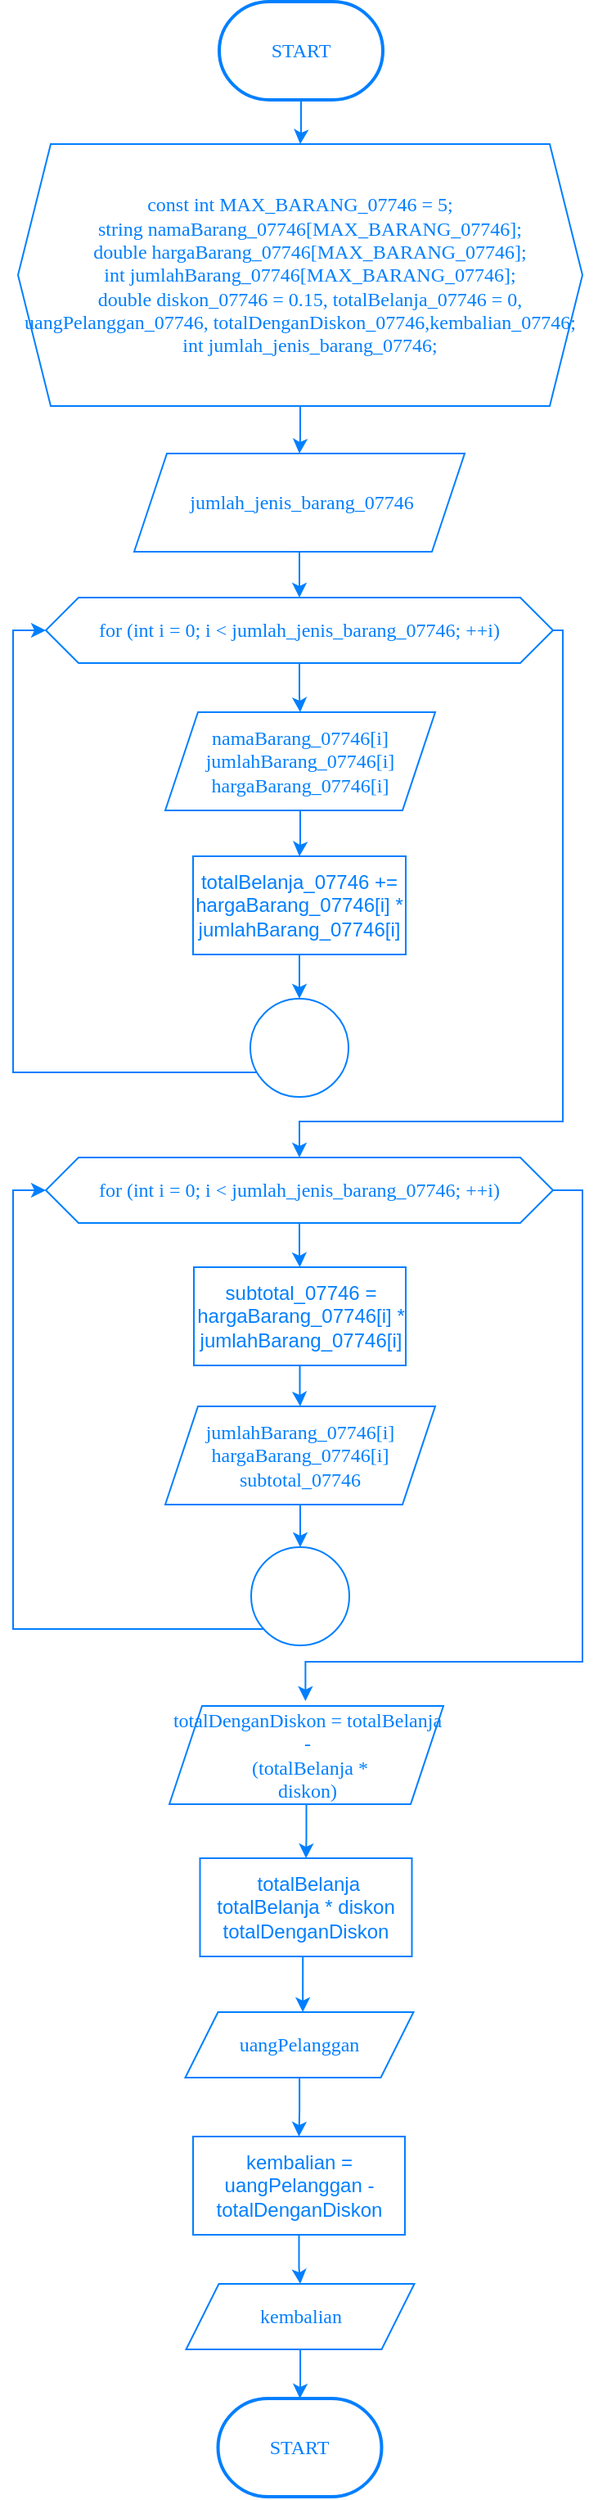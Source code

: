 <mxfile version="22.0.2" type="device">
  <diagram id="C5RBs43oDa-KdzZeNtuy" name="Page-1">
    <mxGraphModel dx="1014" dy="1889" grid="1" gridSize="10" guides="1" tooltips="1" connect="1" arrows="1" fold="1" page="1" pageScale="1" pageWidth="827" pageHeight="1169" math="0" shadow="0">
      <root>
        <mxCell id="WIyWlLk6GJQsqaUBKTNV-0" />
        <mxCell id="WIyWlLk6GJQsqaUBKTNV-1" parent="WIyWlLk6GJQsqaUBKTNV-0" />
        <mxCell id="KAa8Jx2d40fk4LrUIpYP-4" value="" style="edgeStyle=orthogonalEdgeStyle;rounded=0;orthogonalLoop=1;jettySize=auto;html=1;strokeColor=#007FFF;fontColor=#007FFF;" parent="WIyWlLk6GJQsqaUBKTNV-1" source="KAa8Jx2d40fk4LrUIpYP-0" target="KAa8Jx2d40fk4LrUIpYP-2" edge="1">
          <mxGeometry relative="1" as="geometry" />
        </mxCell>
        <mxCell id="KAa8Jx2d40fk4LrUIpYP-0" value="START" style="strokeWidth=2;html=1;shape=mxgraph.flowchart.terminator;whiteSpace=wrap;strokeColor=#007FFF;fontColor=#007FFF;fontFamily=consolas;" parent="WIyWlLk6GJQsqaUBKTNV-1" vertex="1">
          <mxGeometry x="361" y="6" width="100" height="60" as="geometry" />
        </mxCell>
        <mxCell id="KAa8Jx2d40fk4LrUIpYP-1" style="edgeStyle=orthogonalEdgeStyle;rounded=0;orthogonalLoop=1;jettySize=auto;html=1;entryX=0.5;entryY=0;entryDx=0;entryDy=0;strokeColor=#007FFF;fontColor=#007FFF;fontFamily=consolas;" parent="WIyWlLk6GJQsqaUBKTNV-1" source="KAa8Jx2d40fk4LrUIpYP-2" target="KAa8Jx2d40fk4LrUIpYP-3" edge="1">
          <mxGeometry relative="1" as="geometry" />
        </mxCell>
        <mxCell id="KAa8Jx2d40fk4LrUIpYP-2" value="const int MAX_BARANG_07746 = 5;&#xa;&amp;nbsp; &amp;nbsp; string namaBarang_07746[MAX_BARANG_07746];&#xa;&amp;nbsp; &amp;nbsp; double hargaBarang_07746[MAX_BARANG_07746];&#xa;&amp;nbsp; &amp;nbsp; int jumlahBarang_07746[MAX_BARANG_07746];&#xa;&amp;nbsp; &amp;nbsp; double diskon_07746 = 0.15, totalBelanja_07746 = 0, uangPelanggan_07746, totalDenganDiskon_07746,kembalian_07746;&#xa;&amp;nbsp; &amp;nbsp; int jumlah_jenis_barang_07746;" style="shape=hexagon;perimeter=hexagonPerimeter2;whiteSpace=wrap;html=1;fixedSize=1;strokeColor=#007FFF;fontColor=#007FFF;fontFamily=consolas;" parent="WIyWlLk6GJQsqaUBKTNV-1" vertex="1">
          <mxGeometry x="238" y="93" width="345" height="160" as="geometry" />
        </mxCell>
        <mxCell id="KAa8Jx2d40fk4LrUIpYP-16" style="edgeStyle=orthogonalEdgeStyle;rounded=0;orthogonalLoop=1;jettySize=auto;html=1;entryX=0.5;entryY=0;entryDx=0;entryDy=0;strokeColor=#007FFF;fontColor=#007FFF;" parent="WIyWlLk6GJQsqaUBKTNV-1" source="KAa8Jx2d40fk4LrUIpYP-3" target="KAa8Jx2d40fk4LrUIpYP-5" edge="1">
          <mxGeometry relative="1" as="geometry" />
        </mxCell>
        <mxCell id="KAa8Jx2d40fk4LrUIpYP-3" value="&amp;nbsp;jumlah_jenis_barang_07746" style="shape=parallelogram;perimeter=parallelogramPerimeter;whiteSpace=wrap;html=1;fixedSize=1;strokeColor=#007FFF;fontColor=#007FFF;fontFamily=consolas;" parent="WIyWlLk6GJQsqaUBKTNV-1" vertex="1">
          <mxGeometry x="309" y="282" width="202" height="60" as="geometry" />
        </mxCell>
        <mxCell id="KAa8Jx2d40fk4LrUIpYP-14" style="edgeStyle=orthogonalEdgeStyle;rounded=0;orthogonalLoop=1;jettySize=auto;html=1;strokeColor=#007FFF;fontColor=#007FFF;" parent="WIyWlLk6GJQsqaUBKTNV-1" source="KAa8Jx2d40fk4LrUIpYP-5" target="KAa8Jx2d40fk4LrUIpYP-7" edge="1">
          <mxGeometry relative="1" as="geometry" />
        </mxCell>
        <mxCell id="KAa8Jx2d40fk4LrUIpYP-5" value="for (int i = 0; i &amp;lt; jumlah_jenis_barang_07746; ++i)" style="shape=hexagon;perimeter=hexagonPerimeter2;whiteSpace=wrap;html=1;fixedSize=1;strokeColor=#007FFF;fontColor=#007FFF;fontFamily=consolas;" parent="WIyWlLk6GJQsqaUBKTNV-1" vertex="1">
          <mxGeometry x="255" y="370" width="310" height="40" as="geometry" />
        </mxCell>
        <mxCell id="5Yo5rOOSAJuXH5pY3DkB-2" style="edgeStyle=orthogonalEdgeStyle;rounded=0;orthogonalLoop=1;jettySize=auto;html=1;entryX=0.5;entryY=0;entryDx=0;entryDy=0;strokeColor=#007FFF;fontColor=#007FFF;" edge="1" parent="WIyWlLk6GJQsqaUBKTNV-1" source="KAa8Jx2d40fk4LrUIpYP-6" target="KAa8Jx2d40fk4LrUIpYP-8">
          <mxGeometry relative="1" as="geometry" />
        </mxCell>
        <mxCell id="KAa8Jx2d40fk4LrUIpYP-6" value="totalBelanja_07746 += hargaBarang_07746[i] * jumlahBarang_07746[i]" style="rounded=0;whiteSpace=wrap;html=1;strokeColor=#007FFF;fontColor=#007FFF;" parent="WIyWlLk6GJQsqaUBKTNV-1" vertex="1">
          <mxGeometry x="345" y="528" width="130" height="60" as="geometry" />
        </mxCell>
        <mxCell id="5Yo5rOOSAJuXH5pY3DkB-0" value="" style="edgeStyle=orthogonalEdgeStyle;rounded=0;orthogonalLoop=1;jettySize=auto;html=1;strokeColor=#007FFF;fontColor=#007FFF;" edge="1" parent="WIyWlLk6GJQsqaUBKTNV-1" source="KAa8Jx2d40fk4LrUIpYP-7" target="KAa8Jx2d40fk4LrUIpYP-6">
          <mxGeometry relative="1" as="geometry" />
        </mxCell>
        <mxCell id="KAa8Jx2d40fk4LrUIpYP-7" value="namaBarang_07746[i]&lt;br&gt;jumlahBarang_07746[i]&lt;br&gt;hargaBarang_07746[i]" style="shape=parallelogram;perimeter=parallelogramPerimeter;whiteSpace=wrap;html=1;fixedSize=1;strokeColor=#007FFF;fontColor=#007FFF;fontFamily=consolas;" parent="WIyWlLk6GJQsqaUBKTNV-1" vertex="1">
          <mxGeometry x="328" y="440" width="165" height="60" as="geometry" />
        </mxCell>
        <mxCell id="KAa8Jx2d40fk4LrUIpYP-9" style="edgeStyle=orthogonalEdgeStyle;rounded=0;orthogonalLoop=1;jettySize=auto;html=1;entryX=0;entryY=0.5;entryDx=0;entryDy=0;strokeColor=#007FFF;fontColor=#007FFF;" parent="WIyWlLk6GJQsqaUBKTNV-1" source="KAa8Jx2d40fk4LrUIpYP-8" target="KAa8Jx2d40fk4LrUIpYP-5" edge="1">
          <mxGeometry relative="1" as="geometry">
            <Array as="points">
              <mxPoint x="235" y="660" />
              <mxPoint x="235" y="390" />
            </Array>
          </mxGeometry>
        </mxCell>
        <mxCell id="KAa8Jx2d40fk4LrUIpYP-8" value="" style="ellipse;whiteSpace=wrap;html=1;strokeColor=#007FFF;fontColor=#007FFF;" parent="WIyWlLk6GJQsqaUBKTNV-1" vertex="1">
          <mxGeometry x="380" y="615" width="60" height="60" as="geometry" />
        </mxCell>
        <mxCell id="KAa8Jx2d40fk4LrUIpYP-21" style="edgeStyle=orthogonalEdgeStyle;rounded=0;orthogonalLoop=1;jettySize=auto;html=1;entryX=0.5;entryY=0;entryDx=0;entryDy=0;strokeColor=#007FFF;fontColor=#007FFF;" parent="WIyWlLk6GJQsqaUBKTNV-1" source="KAa8Jx2d40fk4LrUIpYP-17" target="KAa8Jx2d40fk4LrUIpYP-18" edge="1">
          <mxGeometry relative="1" as="geometry" />
        </mxCell>
        <mxCell id="KAa8Jx2d40fk4LrUIpYP-30" style="edgeStyle=orthogonalEdgeStyle;rounded=0;orthogonalLoop=1;jettySize=auto;html=1;entryX=0.483;entryY=0.016;entryDx=0;entryDy=0;strokeColor=#007FFF;fontColor=#007FFF;entryPerimeter=0;exitX=1;exitY=0.5;exitDx=0;exitDy=0;" parent="WIyWlLk6GJQsqaUBKTNV-1" source="KAa8Jx2d40fk4LrUIpYP-17" edge="1">
          <mxGeometry relative="1" as="geometry">
            <mxPoint x="550" y="750" as="sourcePoint" />
            <mxPoint x="413.695" y="1043.96" as="targetPoint" />
            <Array as="points">
              <mxPoint x="583" y="732" />
              <mxPoint x="583" y="1020" />
              <mxPoint x="414" y="1020" />
            </Array>
          </mxGeometry>
        </mxCell>
        <mxCell id="KAa8Jx2d40fk4LrUIpYP-17" value="for (int i = 0; i &amp;lt; jumlah_jenis_barang_07746; ++i)" style="shape=hexagon;perimeter=hexagonPerimeter2;whiteSpace=wrap;html=1;fixedSize=1;strokeColor=#007FFF;fontColor=#007FFF;fontFamily=consolas;" parent="WIyWlLk6GJQsqaUBKTNV-1" vertex="1">
          <mxGeometry x="255" y="712" width="310" height="40" as="geometry" />
        </mxCell>
        <mxCell id="KAa8Jx2d40fk4LrUIpYP-25" value="" style="edgeStyle=orthogonalEdgeStyle;rounded=0;orthogonalLoop=1;jettySize=auto;html=1;strokeColor=#007FFF;fontColor=#007FFF;" parent="WIyWlLk6GJQsqaUBKTNV-1" source="KAa8Jx2d40fk4LrUIpYP-18" target="KAa8Jx2d40fk4LrUIpYP-24" edge="1">
          <mxGeometry relative="1" as="geometry" />
        </mxCell>
        <mxCell id="KAa8Jx2d40fk4LrUIpYP-18" value="subtotal_07746 = hargaBarang_07746[i] * jumlahBarang_07746[i]" style="rounded=0;whiteSpace=wrap;html=1;strokeColor=#007FFF;fontColor=#007FFF;" parent="WIyWlLk6GJQsqaUBKTNV-1" vertex="1">
          <mxGeometry x="345.5" y="779" width="129.5" height="60" as="geometry" />
        </mxCell>
        <mxCell id="KAa8Jx2d40fk4LrUIpYP-23" style="edgeStyle=orthogonalEdgeStyle;rounded=0;orthogonalLoop=1;jettySize=auto;html=1;entryX=0;entryY=0.5;entryDx=0;entryDy=0;strokeColor=#007FFF;fontColor=#007FFF;" parent="WIyWlLk6GJQsqaUBKTNV-1" source="KAa8Jx2d40fk4LrUIpYP-19" target="KAa8Jx2d40fk4LrUIpYP-17" edge="1">
          <mxGeometry relative="1" as="geometry">
            <Array as="points">
              <mxPoint x="235" y="1000" />
              <mxPoint x="235" y="732" />
            </Array>
          </mxGeometry>
        </mxCell>
        <mxCell id="KAa8Jx2d40fk4LrUIpYP-19" value="" style="ellipse;whiteSpace=wrap;html=1;strokeColor=#007FFF;fontColor=#007FFF;" parent="WIyWlLk6GJQsqaUBKTNV-1" vertex="1">
          <mxGeometry x="380.5" y="950" width="60" height="60" as="geometry" />
        </mxCell>
        <mxCell id="KAa8Jx2d40fk4LrUIpYP-26" value="" style="edgeStyle=orthogonalEdgeStyle;rounded=0;orthogonalLoop=1;jettySize=auto;html=1;strokeColor=#007FFF;fontColor=#007FFF;" parent="WIyWlLk6GJQsqaUBKTNV-1" source="KAa8Jx2d40fk4LrUIpYP-24" target="KAa8Jx2d40fk4LrUIpYP-19" edge="1">
          <mxGeometry relative="1" as="geometry" />
        </mxCell>
        <mxCell id="KAa8Jx2d40fk4LrUIpYP-24" value="jumlahBarang_07746[i]&lt;br&gt;hargaBarang_07746[i]&lt;br&gt;subtotal_07746" style="shape=parallelogram;perimeter=parallelogramPerimeter;whiteSpace=wrap;html=1;fixedSize=1;strokeColor=#007FFF;fontColor=#007FFF;fontFamily=consolas;" parent="WIyWlLk6GJQsqaUBKTNV-1" vertex="1">
          <mxGeometry x="328" y="864" width="165" height="60" as="geometry" />
        </mxCell>
        <mxCell id="5Yo5rOOSAJuXH5pY3DkB-9" value="" style="edgeStyle=orthogonalEdgeStyle;rounded=0;orthogonalLoop=1;jettySize=auto;html=1;strokeColor=#007FFF;fontColor=#007FFF;" edge="1" parent="WIyWlLk6GJQsqaUBKTNV-1" source="KAa8Jx2d40fk4LrUIpYP-29" target="5Yo5rOOSAJuXH5pY3DkB-4">
          <mxGeometry relative="1" as="geometry" />
        </mxCell>
        <mxCell id="KAa8Jx2d40fk4LrUIpYP-29" value="totalDenganDiskon = totalBelanja -&lt;br&gt;&amp;nbsp;(totalBelanja * &lt;br&gt;diskon)" style="shape=parallelogram;perimeter=parallelogramPerimeter;whiteSpace=wrap;html=1;fixedSize=1;strokeColor=#007FFF;fontColor=#007FFF;fontFamily=consolas;" parent="WIyWlLk6GJQsqaUBKTNV-1" vertex="1">
          <mxGeometry x="330.5" y="1047" width="167.5" height="60" as="geometry" />
        </mxCell>
        <mxCell id="KAa8Jx2d40fk4LrUIpYP-31" value="START" style="strokeWidth=2;html=1;shape=mxgraph.flowchart.terminator;whiteSpace=wrap;strokeColor=#007FFF;fontColor=#007FFF;fontFamily=consolas;" parent="WIyWlLk6GJQsqaUBKTNV-1" vertex="1">
          <mxGeometry x="360.25" y="1470" width="100" height="60" as="geometry" />
        </mxCell>
        <mxCell id="5Yo5rOOSAJuXH5pY3DkB-3" style="edgeStyle=orthogonalEdgeStyle;rounded=0;orthogonalLoop=1;jettySize=auto;html=1;exitX=1;exitY=0.5;exitDx=0;exitDy=0;strokeColor=#007FFF;fontColor=#007FFF;" edge="1" parent="WIyWlLk6GJQsqaUBKTNV-1" source="KAa8Jx2d40fk4LrUIpYP-5" target="KAa8Jx2d40fk4LrUIpYP-17">
          <mxGeometry relative="1" as="geometry">
            <mxPoint x="555.71" y="387.8" as="sourcePoint" />
            <mxPoint x="450.0" y="712" as="targetPoint" />
            <Array as="points">
              <mxPoint x="571" y="390" />
              <mxPoint x="571" y="690" />
              <mxPoint x="410" y="690" />
            </Array>
          </mxGeometry>
        </mxCell>
        <mxCell id="5Yo5rOOSAJuXH5pY3DkB-11" style="edgeStyle=orthogonalEdgeStyle;rounded=0;orthogonalLoop=1;jettySize=auto;html=1;strokeColor=#007FFF;fontColor=#007FFF;" edge="1" parent="WIyWlLk6GJQsqaUBKTNV-1">
          <mxGeometry relative="1" as="geometry">
            <mxPoint x="416.067" y="1200" as="sourcePoint" />
            <mxPoint x="412.067" y="1234" as="targetPoint" />
          </mxGeometry>
        </mxCell>
        <mxCell id="5Yo5rOOSAJuXH5pY3DkB-4" value="&amp;nbsp;totalBelanja&lt;br&gt;totalBelanja * diskon&lt;br&gt;totalDenganDiskon" style="rounded=0;whiteSpace=wrap;html=1;strokeColor=#007FFF;fontColor=#007FFF;" vertex="1" parent="WIyWlLk6GJQsqaUBKTNV-1">
          <mxGeometry x="349.25" y="1140" width="129.5" height="60" as="geometry" />
        </mxCell>
        <mxCell id="5Yo5rOOSAJuXH5pY3DkB-12" style="edgeStyle=orthogonalEdgeStyle;rounded=0;orthogonalLoop=1;jettySize=auto;html=1;strokeColor=#007FFF;fontColor=#007FFF;" edge="1" parent="WIyWlLk6GJQsqaUBKTNV-1" source="5Yo5rOOSAJuXH5pY3DkB-5" target="5Yo5rOOSAJuXH5pY3DkB-6">
          <mxGeometry relative="1" as="geometry" />
        </mxCell>
        <mxCell id="5Yo5rOOSAJuXH5pY3DkB-5" value="uangPelanggan" style="shape=parallelogram;perimeter=parallelogramPerimeter;whiteSpace=wrap;html=1;fixedSize=1;strokeColor=#007FFF;fontColor=#007FFF;fontFamily=consolas;" vertex="1" parent="WIyWlLk6GJQsqaUBKTNV-1">
          <mxGeometry x="340.25" y="1234" width="139.5" height="40" as="geometry" />
        </mxCell>
        <mxCell id="5Yo5rOOSAJuXH5pY3DkB-13" style="edgeStyle=orthogonalEdgeStyle;rounded=0;orthogonalLoop=1;jettySize=auto;html=1;strokeColor=#007FFF;fontColor=#007FFF;" edge="1" parent="WIyWlLk6GJQsqaUBKTNV-1" source="5Yo5rOOSAJuXH5pY3DkB-6" target="5Yo5rOOSAJuXH5pY3DkB-7">
          <mxGeometry relative="1" as="geometry" />
        </mxCell>
        <mxCell id="5Yo5rOOSAJuXH5pY3DkB-6" value="kembalian = uangPelanggan - totalDenganDiskon" style="rounded=0;whiteSpace=wrap;html=1;strokeColor=#007FFF;fontColor=#007FFF;" vertex="1" parent="WIyWlLk6GJQsqaUBKTNV-1">
          <mxGeometry x="345" y="1310" width="129.5" height="60" as="geometry" />
        </mxCell>
        <mxCell id="5Yo5rOOSAJuXH5pY3DkB-14" style="edgeStyle=orthogonalEdgeStyle;rounded=0;orthogonalLoop=1;jettySize=auto;html=1;strokeColor=#007FFF;fontColor=#007FFF;" edge="1" parent="WIyWlLk6GJQsqaUBKTNV-1" source="5Yo5rOOSAJuXH5pY3DkB-7" target="KAa8Jx2d40fk4LrUIpYP-31">
          <mxGeometry relative="1" as="geometry" />
        </mxCell>
        <mxCell id="5Yo5rOOSAJuXH5pY3DkB-7" value="kembalian" style="shape=parallelogram;perimeter=parallelogramPerimeter;whiteSpace=wrap;html=1;fixedSize=1;strokeColor=#007FFF;fontColor=#007FFF;fontFamily=consolas;" vertex="1" parent="WIyWlLk6GJQsqaUBKTNV-1">
          <mxGeometry x="340.75" y="1400" width="139.5" height="40" as="geometry" />
        </mxCell>
      </root>
    </mxGraphModel>
  </diagram>
</mxfile>

